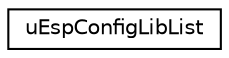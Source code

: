 digraph "Graphical Class Hierarchy"
{
 // LATEX_PDF_SIZE
  edge [fontname="Helvetica",fontsize="10",labelfontname="Helvetica",labelfontsize="10"];
  node [fontname="Helvetica",fontsize="10",shape=record];
  rankdir="LR";
  Node0 [label="uEspConfigLibList",height=0.2,width=0.4,color="black", fillcolor="white", style="filled",URL="$structuEspConfigLibList.html",tooltip=" "];
}
